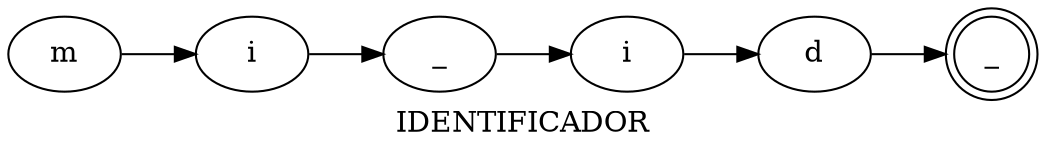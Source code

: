 digraph grafico {
rankdir=LR;
label="IDENTIFICADOR";
node0 [label="m"];
node0 -> node1;
node1 [label="i"];
node1 -> node2;
node2 [label="_"];
node2 -> node3;
node3 [label="i"];
node3 -> node4;
node4 [label="d"];
node4 -> node5;
node5 [label="_"];
node5 [shape=doublecircle];
}
